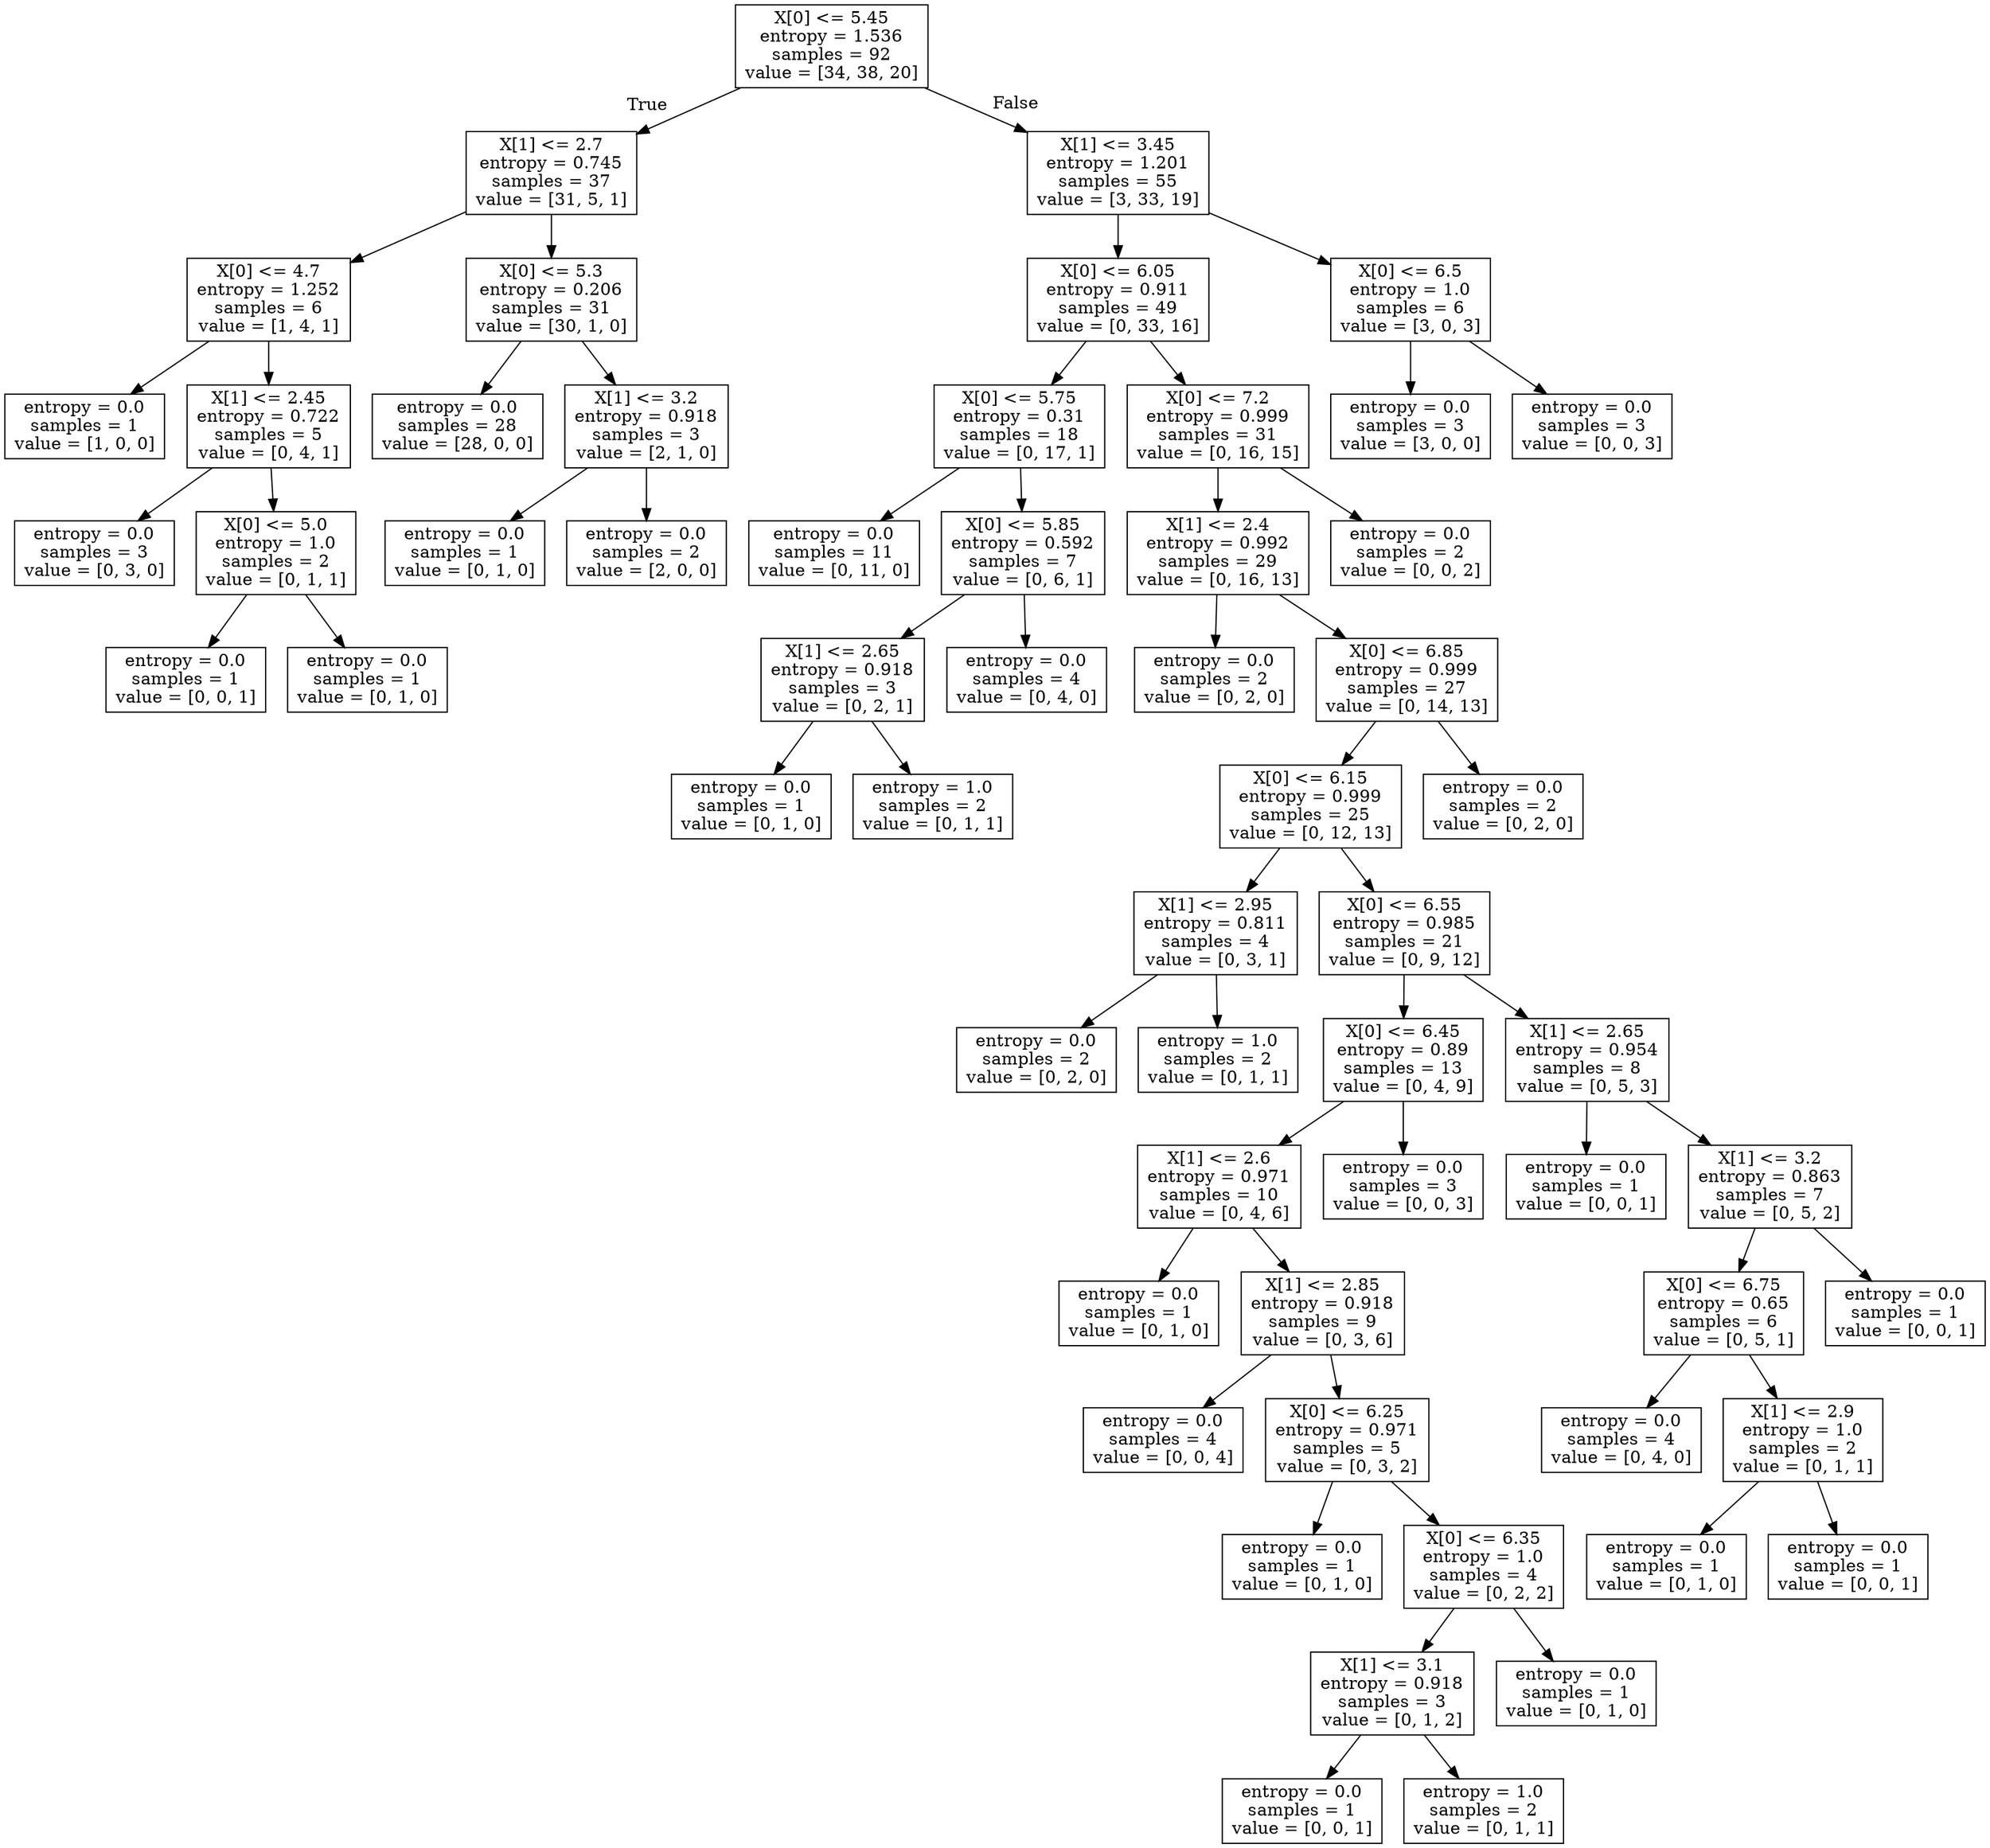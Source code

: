 digraph Tree {
node [shape=box] ;
0 [label="X[0] <= 5.45\nentropy = 1.536\nsamples = 92\nvalue = [34, 38, 20]"] ;
1 [label="X[1] <= 2.7\nentropy = 0.745\nsamples = 37\nvalue = [31, 5, 1]"] ;
0 -> 1 [labeldistance=2.5, labelangle=45, headlabel="True"] ;
2 [label="X[0] <= 4.7\nentropy = 1.252\nsamples = 6\nvalue = [1, 4, 1]"] ;
1 -> 2 ;
3 [label="entropy = 0.0\nsamples = 1\nvalue = [1, 0, 0]"] ;
2 -> 3 ;
4 [label="X[1] <= 2.45\nentropy = 0.722\nsamples = 5\nvalue = [0, 4, 1]"] ;
2 -> 4 ;
5 [label="entropy = 0.0\nsamples = 3\nvalue = [0, 3, 0]"] ;
4 -> 5 ;
6 [label="X[0] <= 5.0\nentropy = 1.0\nsamples = 2\nvalue = [0, 1, 1]"] ;
4 -> 6 ;
7 [label="entropy = 0.0\nsamples = 1\nvalue = [0, 0, 1]"] ;
6 -> 7 ;
8 [label="entropy = 0.0\nsamples = 1\nvalue = [0, 1, 0]"] ;
6 -> 8 ;
9 [label="X[0] <= 5.3\nentropy = 0.206\nsamples = 31\nvalue = [30, 1, 0]"] ;
1 -> 9 ;
10 [label="entropy = 0.0\nsamples = 28\nvalue = [28, 0, 0]"] ;
9 -> 10 ;
11 [label="X[1] <= 3.2\nentropy = 0.918\nsamples = 3\nvalue = [2, 1, 0]"] ;
9 -> 11 ;
12 [label="entropy = 0.0\nsamples = 1\nvalue = [0, 1, 0]"] ;
11 -> 12 ;
13 [label="entropy = 0.0\nsamples = 2\nvalue = [2, 0, 0]"] ;
11 -> 13 ;
14 [label="X[1] <= 3.45\nentropy = 1.201\nsamples = 55\nvalue = [3, 33, 19]"] ;
0 -> 14 [labeldistance=2.5, labelangle=-45, headlabel="False"] ;
15 [label="X[0] <= 6.05\nentropy = 0.911\nsamples = 49\nvalue = [0, 33, 16]"] ;
14 -> 15 ;
16 [label="X[0] <= 5.75\nentropy = 0.31\nsamples = 18\nvalue = [0, 17, 1]"] ;
15 -> 16 ;
17 [label="entropy = 0.0\nsamples = 11\nvalue = [0, 11, 0]"] ;
16 -> 17 ;
18 [label="X[0] <= 5.85\nentropy = 0.592\nsamples = 7\nvalue = [0, 6, 1]"] ;
16 -> 18 ;
19 [label="X[1] <= 2.65\nentropy = 0.918\nsamples = 3\nvalue = [0, 2, 1]"] ;
18 -> 19 ;
20 [label="entropy = 0.0\nsamples = 1\nvalue = [0, 1, 0]"] ;
19 -> 20 ;
21 [label="entropy = 1.0\nsamples = 2\nvalue = [0, 1, 1]"] ;
19 -> 21 ;
22 [label="entropy = 0.0\nsamples = 4\nvalue = [0, 4, 0]"] ;
18 -> 22 ;
23 [label="X[0] <= 7.2\nentropy = 0.999\nsamples = 31\nvalue = [0, 16, 15]"] ;
15 -> 23 ;
24 [label="X[1] <= 2.4\nentropy = 0.992\nsamples = 29\nvalue = [0, 16, 13]"] ;
23 -> 24 ;
25 [label="entropy = 0.0\nsamples = 2\nvalue = [0, 2, 0]"] ;
24 -> 25 ;
26 [label="X[0] <= 6.85\nentropy = 0.999\nsamples = 27\nvalue = [0, 14, 13]"] ;
24 -> 26 ;
27 [label="X[0] <= 6.15\nentropy = 0.999\nsamples = 25\nvalue = [0, 12, 13]"] ;
26 -> 27 ;
28 [label="X[1] <= 2.95\nentropy = 0.811\nsamples = 4\nvalue = [0, 3, 1]"] ;
27 -> 28 ;
29 [label="entropy = 0.0\nsamples = 2\nvalue = [0, 2, 0]"] ;
28 -> 29 ;
30 [label="entropy = 1.0\nsamples = 2\nvalue = [0, 1, 1]"] ;
28 -> 30 ;
31 [label="X[0] <= 6.55\nentropy = 0.985\nsamples = 21\nvalue = [0, 9, 12]"] ;
27 -> 31 ;
32 [label="X[0] <= 6.45\nentropy = 0.89\nsamples = 13\nvalue = [0, 4, 9]"] ;
31 -> 32 ;
33 [label="X[1] <= 2.6\nentropy = 0.971\nsamples = 10\nvalue = [0, 4, 6]"] ;
32 -> 33 ;
34 [label="entropy = 0.0\nsamples = 1\nvalue = [0, 1, 0]"] ;
33 -> 34 ;
35 [label="X[1] <= 2.85\nentropy = 0.918\nsamples = 9\nvalue = [0, 3, 6]"] ;
33 -> 35 ;
36 [label="entropy = 0.0\nsamples = 4\nvalue = [0, 0, 4]"] ;
35 -> 36 ;
37 [label="X[0] <= 6.25\nentropy = 0.971\nsamples = 5\nvalue = [0, 3, 2]"] ;
35 -> 37 ;
38 [label="entropy = 0.0\nsamples = 1\nvalue = [0, 1, 0]"] ;
37 -> 38 ;
39 [label="X[0] <= 6.35\nentropy = 1.0\nsamples = 4\nvalue = [0, 2, 2]"] ;
37 -> 39 ;
40 [label="X[1] <= 3.1\nentropy = 0.918\nsamples = 3\nvalue = [0, 1, 2]"] ;
39 -> 40 ;
41 [label="entropy = 0.0\nsamples = 1\nvalue = [0, 0, 1]"] ;
40 -> 41 ;
42 [label="entropy = 1.0\nsamples = 2\nvalue = [0, 1, 1]"] ;
40 -> 42 ;
43 [label="entropy = 0.0\nsamples = 1\nvalue = [0, 1, 0]"] ;
39 -> 43 ;
44 [label="entropy = 0.0\nsamples = 3\nvalue = [0, 0, 3]"] ;
32 -> 44 ;
45 [label="X[1] <= 2.65\nentropy = 0.954\nsamples = 8\nvalue = [0, 5, 3]"] ;
31 -> 45 ;
46 [label="entropy = 0.0\nsamples = 1\nvalue = [0, 0, 1]"] ;
45 -> 46 ;
47 [label="X[1] <= 3.2\nentropy = 0.863\nsamples = 7\nvalue = [0, 5, 2]"] ;
45 -> 47 ;
48 [label="X[0] <= 6.75\nentropy = 0.65\nsamples = 6\nvalue = [0, 5, 1]"] ;
47 -> 48 ;
49 [label="entropy = 0.0\nsamples = 4\nvalue = [0, 4, 0]"] ;
48 -> 49 ;
50 [label="X[1] <= 2.9\nentropy = 1.0\nsamples = 2\nvalue = [0, 1, 1]"] ;
48 -> 50 ;
51 [label="entropy = 0.0\nsamples = 1\nvalue = [0, 1, 0]"] ;
50 -> 51 ;
52 [label="entropy = 0.0\nsamples = 1\nvalue = [0, 0, 1]"] ;
50 -> 52 ;
53 [label="entropy = 0.0\nsamples = 1\nvalue = [0, 0, 1]"] ;
47 -> 53 ;
54 [label="entropy = 0.0\nsamples = 2\nvalue = [0, 2, 0]"] ;
26 -> 54 ;
55 [label="entropy = 0.0\nsamples = 2\nvalue = [0, 0, 2]"] ;
23 -> 55 ;
56 [label="X[0] <= 6.5\nentropy = 1.0\nsamples = 6\nvalue = [3, 0, 3]"] ;
14 -> 56 ;
57 [label="entropy = 0.0\nsamples = 3\nvalue = [3, 0, 0]"] ;
56 -> 57 ;
58 [label="entropy = 0.0\nsamples = 3\nvalue = [0, 0, 3]"] ;
56 -> 58 ;
}